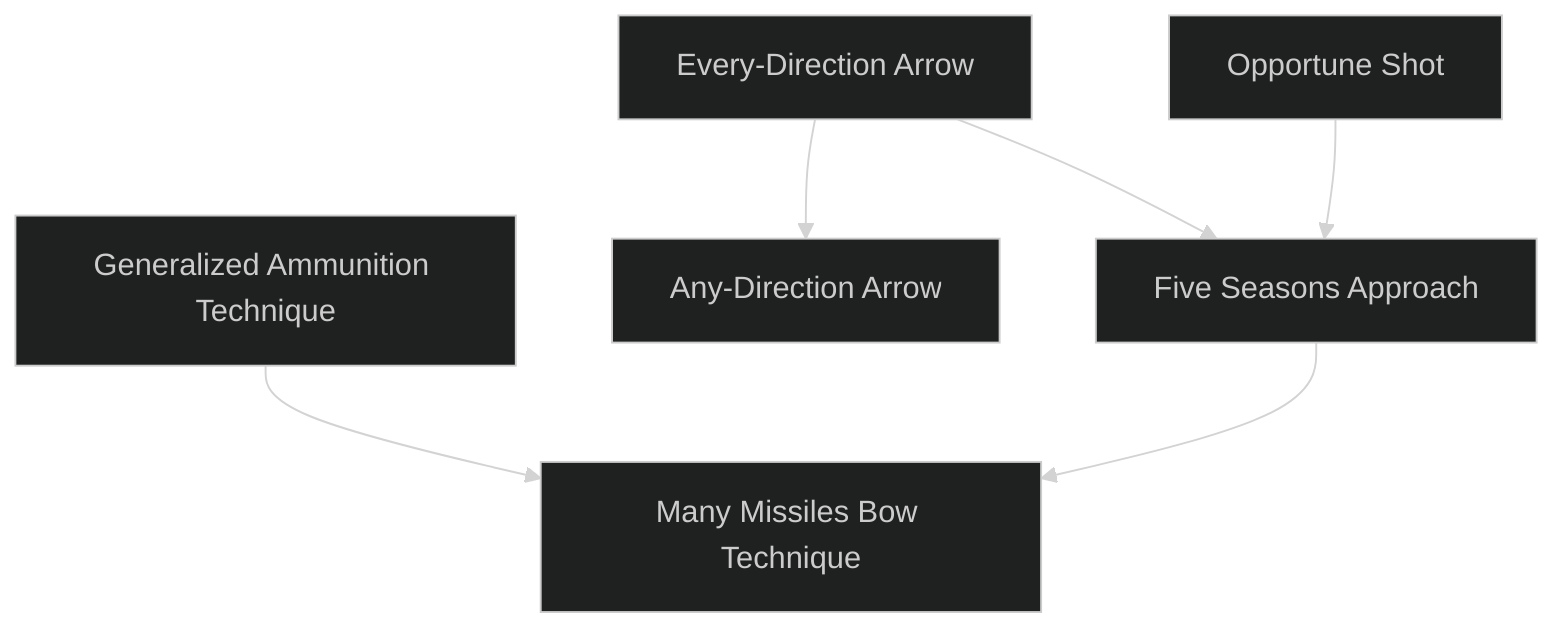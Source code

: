 ---
config:
  theme: dark
---
flowchart TD

    generalized_ammunition_technique[Generalized Ammunition Technique]
    click generalized_ammunition_technique callback "
        Generalized Ammunition Technique<br>
        <br>
        Cost: 1 mote<br>
        Duration: Instant<br>
        Type: Supplemental<br>
        Minimum Archery: 2<br>
        Minimum Essence: 2<br>
        Prerequisite Charms: None<br>
        <br>
        The mirror of adjusting circumstances to meet one's
        needs is adapting one's needs to things found in one's
        circumstances. Both allow for the smooth progress of
        fate. This Charm lets an adaptable Exalt fire anything no
        heavier than her fist and no longer than her arm as if it
        were an arrow, including handfuls of dust or fire, shouts,
        dragonflies, small spirits or shadows. Living things can
        avoid the Sidereal seizing and launching them with a
        reflexive Dexterity + Dodge roll against a difficulty equal
        to the Sidereal's Archery score. Upon impact, an improvised
        arrow inflicts damage as a normal arrow of any type
        (Exalt's choice), in addition to any unusual effects appropriate
        to the attack. Sidereal Exalted can only shape
        arrows from concrete things, although the Maiden of
        Battles shapes her arrows from intention and desire.
        "

    any_direction_arrow[Any-Direction Arrow]
    click any_direction_arrow callback "
        Any-Direction Arrow<br>
        <br>
        Cost: 1 mote + 1 mote per die<br>
        Duration: Instant<br>
        Type: Supplemental<br>
        Minimum Archery: 1<br>
        Minimum Essence: 1<br>
        Prerequisite Charms: None<br>
        <br>
        Graced by the chance to serve those who weave fate,
        an arrow gleefully weaves in the air to strike its opponent
        from an unexpected direction. The Exalt adds up to her
        Essence in dice to an Archery roll. In addition, the arrow
        takes no penalties from up to 50 percent cover.
        "

    every_direction_arrow[Every-Direction Arrow]
    every_direction_arrow --> any_direction_arrow
    click every_direction_arrow callback "
        Every-Direction Arrow<br>
        <br>
        Cost: 3 motes per extra arrow<br>
        Duration: Instant<br>
        Type: Extra Actions<br>
        Minimum Archery: 4<br>
        Minimum Essence: 2<br>
        Prerequisite Charms: Any Direction Arrow<br>
        <br>
        The character fires a number of arrows no
        greater than her Essence, which first scatter and
        then strike a single target from every side. Use one
        attack roll for all the arrows, but apply the damage
        for each of them separately.
        "

    opportune_shot[Opportune Shot]
    click opportune_shot callback "
        Opportune Shot<br>
        <br>
        Cost: 3 motes<br>
        Duration: Instant<br>
        Type: Reflexive<br>
        Minimum Archery: 3<br>
        Minimum Essence: 2<br>
        Prerequisite Charms: None<br>
        <br>
        Spotting an opportunity thanks to the graces of fate,
        the character launches an arrow before her normal
        initiative. This Charm lets her automatically win initiative
        over a single target for purposes of making an
        Archery attack against him. She cannot split her dice
        pool on the turn she uses Opportune Shot. Characters
        using Opportune Shot, Thunderclap Rush Attack or
        similar abilities in competition roll for initiative with
        one another normally.
        "

    five_seasons_approach[Five Seasons Approach]
    every_direction_arrow --> five_seasons_approach
    opportune_shot --> five_seasons_approach
    click five_seasons_approach callback "
        Five Seasons Approach<br>
        <br>
        Cost: 2 motes per target number reduction<br>
        Duration: Instant<br>
        Type: Supplemental<br>
        Minimum Archery: 4<br>
        Minimum Essence: 3<br>
        Prerequisite Charms: Every Direction Arrow, Opportune Shot<br>
        <br>
        If skill does not suffice to make her shot, then a
        character may trust to the world's esteem for her. If not
        to that, then to the world's fear of what she hopes to save
        it from. If not to that, to the world's dreams of the glories
        she strives for. Even if these things fail, she may trust to
        luck. This is the Five Seasons Approach. The character
        can reduce the target number of an Archery roll. Sidereal
        Exalted can always use any Virtue with this Charm.
        "

    many_missiles_bow_technique[Many Missiles Bow Technique]
    generalized_ammunition_technique --> many_missiles_bow_technique
    five_seasons_approach --> many_missiles_bow_technique
    click many_missiles_bow_technique callback "
        Many Missiles Bow Technique<br>
        <br>
        Cost: 10 motes, 1 Willpower, 1 health level<br>
        Duration: One scene<br>
        Type: Simple<br>
        Minimum Archery: 5<br>
        Minimum Essence: 4<br>
        Prerequisite Charms: Generalized Ammunition Technique, Five Seasons Approach<br>
        <br>
        This Charm uses a prayer strip marked with the
        scripture of the Clay Maiden. The Exalt casts it into the
        sky, where it radiates a gaudy pink light, hovering 10
        yards above her bow.<br>
        For the duration of this Charm, the character's
        arrows have triple their normal range. In addition, for 1
        experience point each, the Sidereal can learn transformations
        to apply to an arrow as it falls, reshaping it into
        some other aspect of Creation. Commonly known trans-
        formations include:<br>
        • Rain of fire: The arrow turns into a rain of fire,
        attacking and applying its normal damage to all creatures
        within five yards of the target, setting flammable things
        alight, and ignoring armor on a successful hit.<br>
        • Snow: It begins to snow around the region where
        the arrow fell. The character must renew this effect with
        at least one arrow per minute to maintain it.<br>
        • Life: The target is healed for one level of lethal or
        bashing damage.<br>
        • Grain: A small patch of ripe wheat, enough to
        feed one person for a day, sprouts where the arrow lands.
        • Boulder: The arrow turns into an unblockable
        boulder as it falls. It can be dodged. Double the raw
        damage of the attack, including extra successes, when
        used against inanimate objects.<br>
        • Glass: The arrow becomes transparent as it falls.
        Targets must make a reflexive Perception + Awareness
        roll at difficulty 2 to defend against it without the use
        of Charms.<br>
        Each such arrow costs 1 mote of Essence to fire.
        Living or heavily worked &quot;arrows&quot; based on the Generalized
        Ammunition Technique cannot suffer
        transformations, nor can arrows made from the Five
        Magical Materials.<br>
        Characters can learn transformations from other
        Exalted with this Charm. They can also design new
        transformations, with the Storyteller's approval. Effects
        should be simple and should not directly duplicate the
        effects of other Charms.
        "
